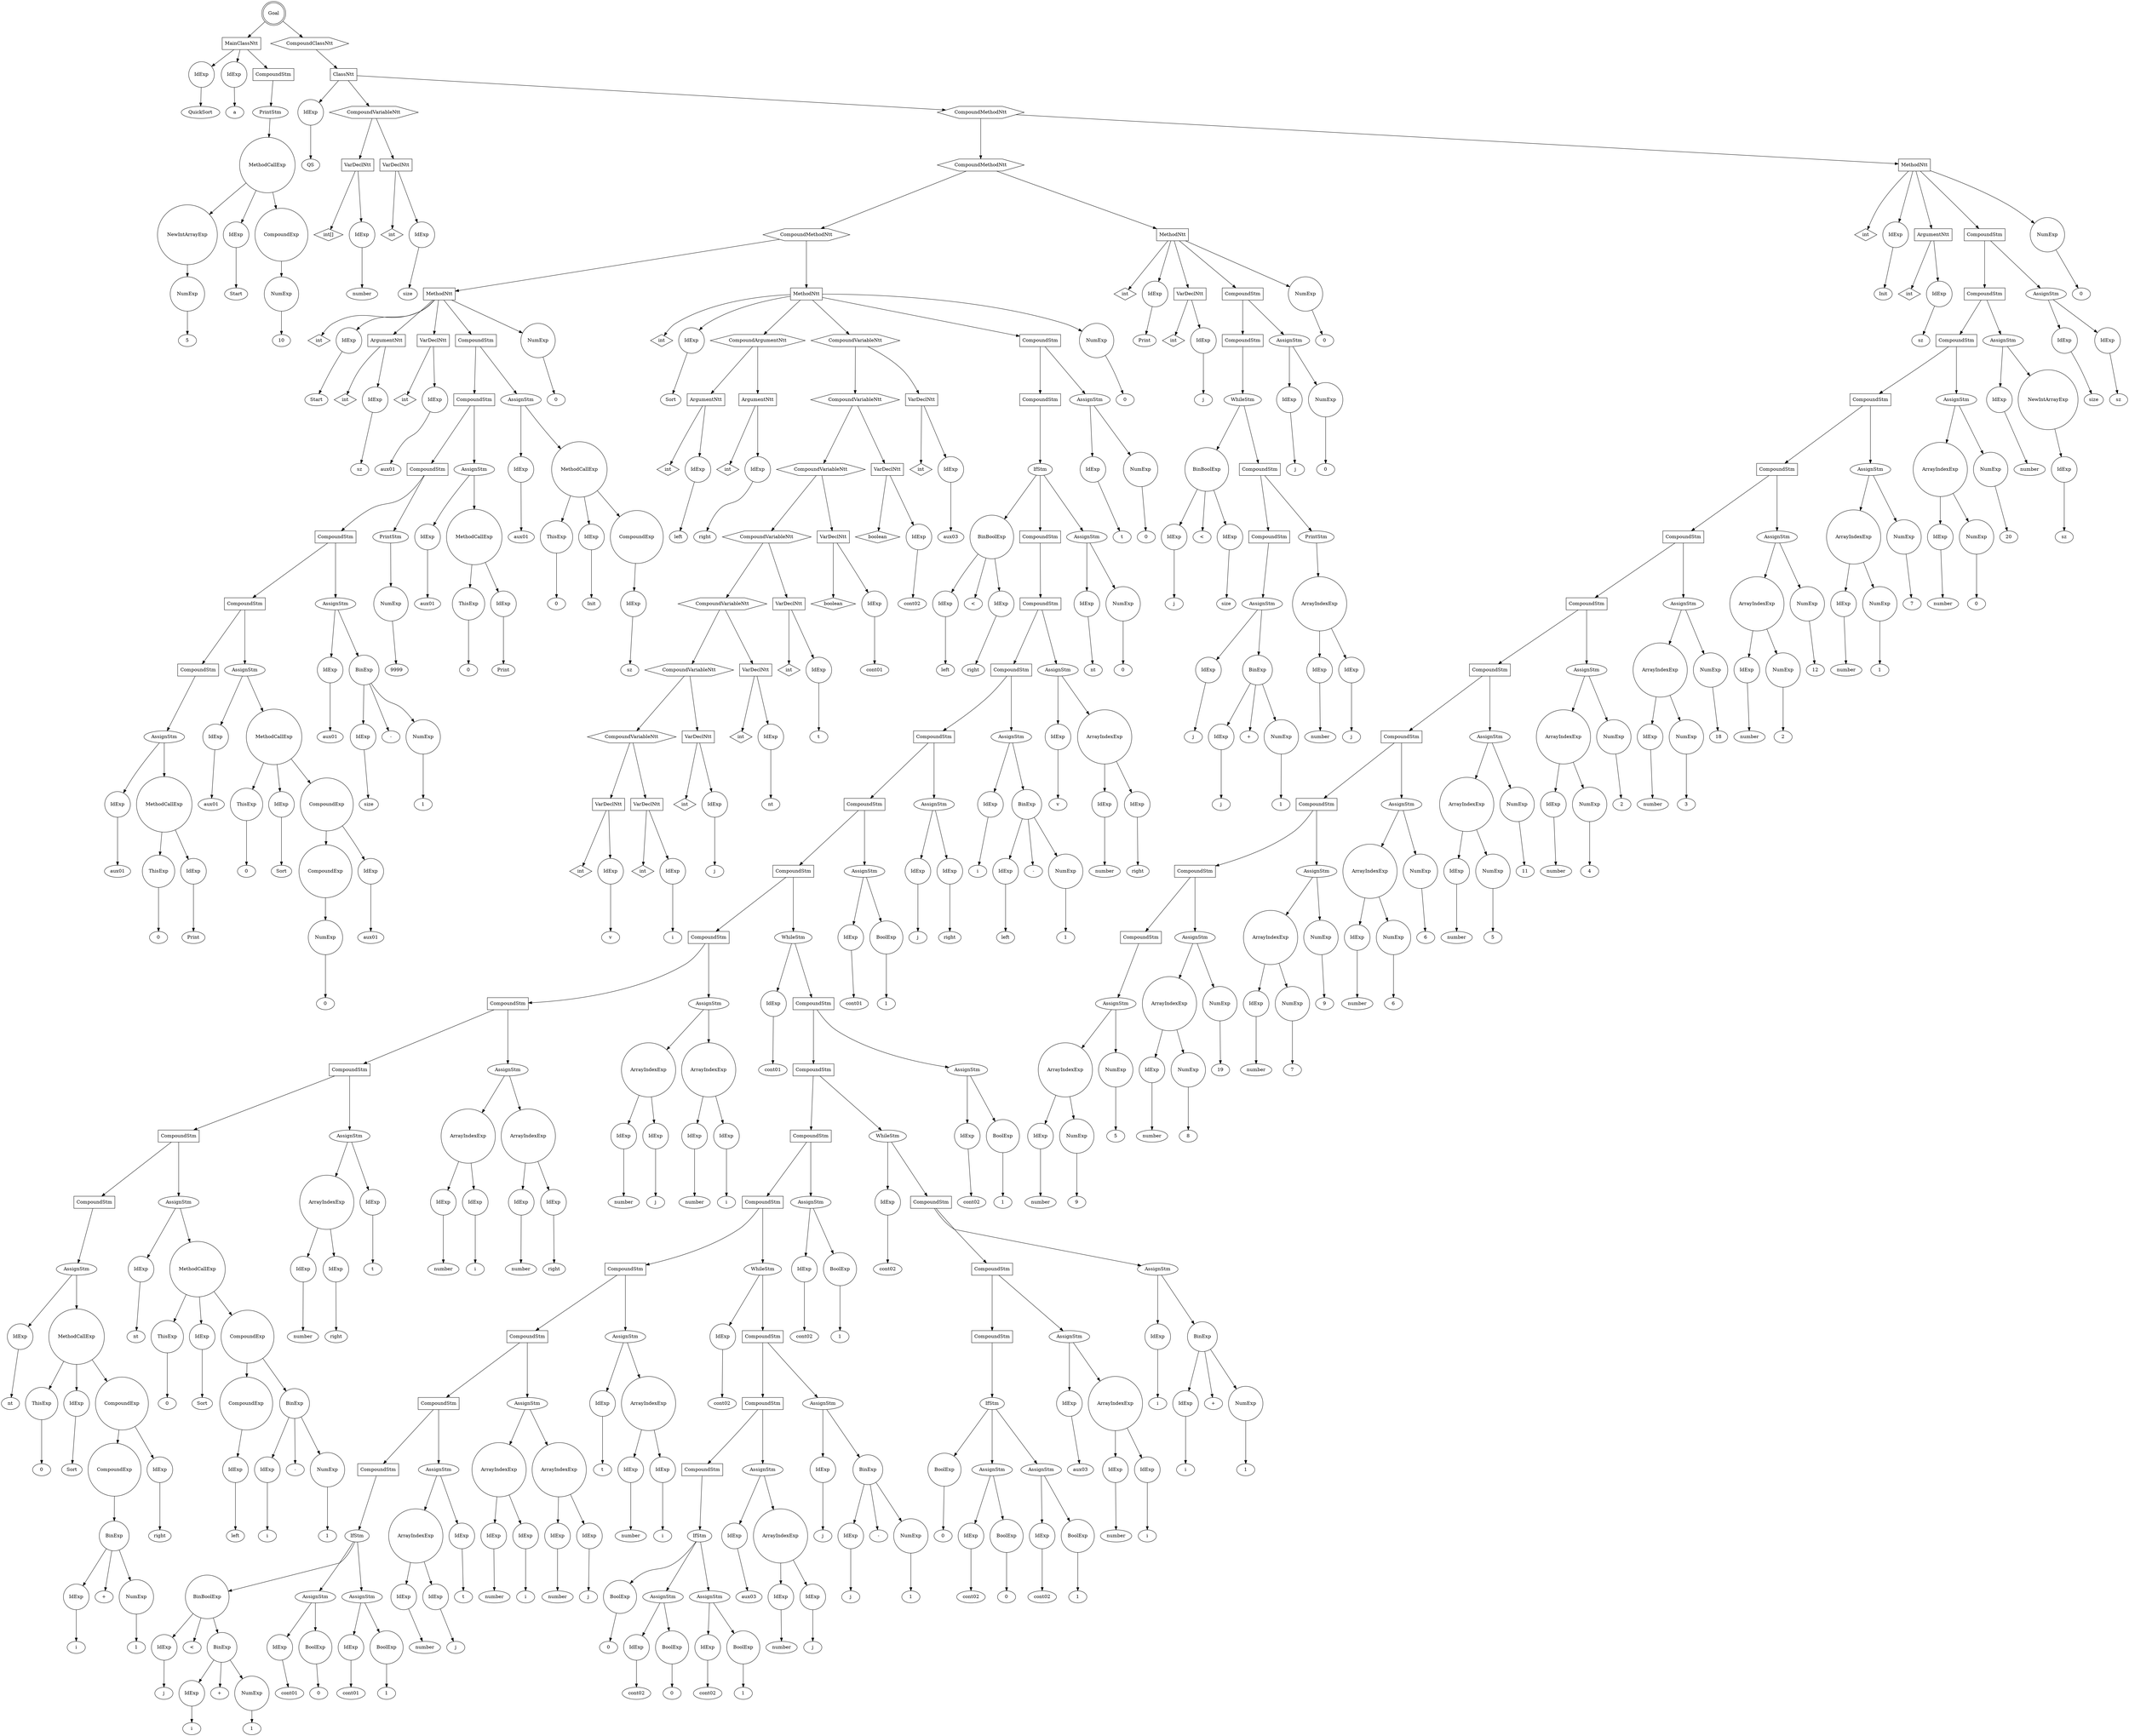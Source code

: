 digraph my_graph {
-1261416224;
-1261416224[label = "Goal", shape = "doublecircle"];
-1261416224->-1261434512;
-1261434512[label = "MainClassNtt", shape = "box"];
-1261434512->-1261434080
-1261434080[label = "IdExp", shape = "circle"];
-1261434080->-1261434064;
-1261434064[label = "QuickSort"];
-1261434512->-1261434128
-1261434128[label = "IdExp", shape = "circle"];
-1261434128->-1261434112;
-1261434112[label = "a"];
-1261434512->-1261434464;
-1261434464[label = "CompoundStm", shape = "polygon"];
-1261434464->-1259338672;
-1259338672[label = "PrintStm", shape = "ellipse"];
-1259338672->-1261434416
-1261434416[label = "MethodCallExp", shape = "circle"];
-1261434416->-1261434224
-1261434224[label = "NewIntArrayExp", shape = "circle"];
-1261434224->-1261434176
-1261434176[label = "NumExp", shape = "circle"];
-1261434176->-1261434160;
-1261434160[label = "5"];
-1261434416->-1261434272
-1261434272[label = "IdExp", shape = "circle"];
-1261434272->-1261434256;
-1261434256[label = "Start"];
-1261434416->-1261434368;
-1261434368[label = "CompoundExp", shape = "circle"];
-1261434368->-1261434320
-1261434320[label = "NumExp", shape = "circle"];
-1261434320->-1261434304;
-1261434304[label = "10"];
-1261416224->-1261416176;
-1261416176[label = "CompoundClassNtt", shape = "hexagon"];
-1261416176->-1261416128;
-1261416128[label = "ClassNtt", shape = "box"];
-1261416128->-1261434560
-1261434560[label = "IdExp", shape = "circle"];
-1261434560->-1261434544;
-1261434544[label = "QS"];
-1261416128->-1261434944;
-1261434944[label = "CompoundVariableNtt", shape = "hexagon"];
-1261434944->-1261434704;
-1261434704[label = "VarDeclNtt", shape = "box"];
-1261434704->-1261434608;
-1261434608[label = "int[]", shape = "diamond" ];
-1261434704->-1261434656
-1261434656[label = "IdExp", shape = "circle"];
-1261434656->-1261434640;
-1261434640[label = "number"];
-1261434944->-1261434896;
-1261434896[label = "VarDeclNtt", shape = "box"];
-1261434896->-1261434800;
-1261434800[label = "int", shape = "diamond" ];
-1261434896->-1261434848
-1261434848[label = "IdExp", shape = "circle"];
-1261434848->-1261434832;
-1261434832[label = "size"];
-1261416128->-1261416080;
-1261416080[label = "CompoundMethodNtt", shape = "hexagon"];
-1261416080->-1261418528;
-1261418528[label = "CompoundMethodNtt", shape = "hexagon"];
-1261418528->-1261423376;
-1261423376[label = "CompoundMethodNtt", shape = "hexagon"];
-1261423376->-1250949680;
-1250949680[label = "MethodNtt", shape = "box"];
-1250949680->-1261434992;
-1261434992[label = "int", shape = "diamond" ];
-1250949680->-1261435040
-1261435040[label = "IdExp", shape = "circle"];
-1261435040->-1261435024;
-1261435024[label = "Start"];
-1250949680->-1261435184;
-1261435184[label = "ArgumentNtt", shape = "box"];
-1261435184->-1261435088;
-1261435088[label = "int", shape = "diamond" ];
-1261435184->-1261435136
-1261435136[label = "IdExp", shape = "circle"];
-1261435136->-1261435120;
-1261435120[label = "sz"];
-1250949680->-1261435376;
-1261435376[label = "VarDeclNtt", shape = "box"];
-1261435376->-1261435280;
-1261435280[label = "int", shape = "diamond" ];
-1261435376->-1261435328
-1261435328[label = "IdExp", shape = "circle"];
-1261435328->-1261435312;
-1261435312[label = "aux01"];
-1250949680->-1261431104;
-1261431104[label = "CompoundStm", shape = "polygon"];
-1261431104->-1261431056;
-1261431056[label = "CompoundStm", shape = "polygon"];
-1261431056->-1261431008;
-1261431008[label = "CompoundStm", shape = "polygon"];
-1261431008->-1261430960;
-1261430960[label = "CompoundStm", shape = "polygon"];
-1261430960->-1261430912;
-1261430912[label = "CompoundStm", shape = "polygon"];
-1261430912->-1261430864;
-1261430864[label = "CompoundStm", shape = "polygon"];
-1261430864->-1261430816;
-1261430816[label = "AssignStm", shape = "ellipse"];
-1261430816->-1261436768
-1261436768[label = "IdExp", shape = "circle"];
-1261436768->-1261436752;
-1261436752[label = "aux01"];
-1261430816->-1261436912
-1261436912[label = "MethodCallExp", shape = "circle"];
-1261436912->-1261436816
-1261436816[label = "ThisExp", shape = "circle"];
-1261436816->-1261436800;
-1261436800[label = "0"];
-1261436912->-1261436864
-1261436864[label = "IdExp", shape = "circle"];
-1261436864->-1261436848;
-1261436848[label = "Print"];
-1261430912->-1261436720;
-1261436720[label = "AssignStm", shape = "ellipse"];
-1261436720->-1261436336
-1261436336[label = "IdExp", shape = "circle"];
-1261436336->-1261436320;
-1261436320[label = "aux01"];
-1261436720->-1261436672
-1261436672[label = "MethodCallExp", shape = "circle"];
-1261436672->-1261436384
-1261436384[label = "ThisExp", shape = "circle"];
-1261436384->-1261436368;
-1261436368[label = "0"];
-1261436672->-1261436432
-1261436432[label = "IdExp", shape = "circle"];
-1261436432->-1261436416;
-1261436416[label = "Sort"];
-1261436672->-1261436624;
-1261436624[label = "CompoundExp", shape = "circle"];
-1261436624->-1261436528;
-1261436528[label = "CompoundExp", shape = "circle"];
-1261436528->-1261436480
-1261436480[label = "NumExp", shape = "circle"];
-1261436480->-1261436464;
-1261436464[label = "0"];
-1261436624->-1261436576
-1261436576[label = "IdExp", shape = "circle"];
-1261436576->-1261436560;
-1261436560[label = "aux01"];
-1261430960->-1261436288;
-1261436288[label = "AssignStm", shape = "ellipse"];
-1261436288->-1261436096
-1261436096[label = "IdExp", shape = "circle"];
-1261436096->-1261436080;
-1261436080[label = "aux01"];
-1261436288->-1261436240;
-1261436240[label = "BinExp", shape = "circle"];
-1261436240->-1261436144
-1261436144[label = "IdExp", shape = "circle"];
-1261436144->-1261436128;
-1261436128[label = "size"];
-1261436240->-1261436216;
-1261436216[label = "-" ];
-1261436240->-1261436192
-1261436192[label = "NumExp", shape = "circle"];
-1261436192->-1261436176;
-1261436176[label = "1"];
-1261431008->-1259339440;
-1259339440[label = "PrintStm", shape = "ellipse"];
-1259339440->-1261436048
-1261436048[label = "NumExp", shape = "circle"];
-1261436048->-1261436032;
-1261436032[label = "9999"];
-1261431056->-1261436000;
-1261436000[label = "AssignStm", shape = "ellipse"];
-1261436000->-1261435808
-1261435808[label = "IdExp", shape = "circle"];
-1261435808->-1261435792;
-1261435792[label = "aux01"];
-1261436000->-1261435952
-1261435952[label = "MethodCallExp", shape = "circle"];
-1261435952->-1261435856
-1261435856[label = "ThisExp", shape = "circle"];
-1261435856->-1261435840;
-1261435840[label = "0"];
-1261435952->-1261435904
-1261435904[label = "IdExp", shape = "circle"];
-1261435904->-1261435888;
-1261435888[label = "Print"];
-1261431104->-1261435760;
-1261435760[label = "AssignStm", shape = "ellipse"];
-1261435760->-1261435472
-1261435472[label = "IdExp", shape = "circle"];
-1261435472->-1261435456;
-1261435456[label = "aux01"];
-1261435760->-1261435712
-1261435712[label = "MethodCallExp", shape = "circle"];
-1261435712->-1261435520
-1261435520[label = "ThisExp", shape = "circle"];
-1261435520->-1261435504;
-1261435504[label = "0"];
-1261435712->-1261435568
-1261435568[label = "IdExp", shape = "circle"];
-1261435568->-1261435552;
-1261435552[label = "Init"];
-1261435712->-1261435664;
-1261435664[label = "CompoundExp", shape = "circle"];
-1261435664->-1261435616
-1261435616[label = "IdExp", shape = "circle"];
-1261435616->-1261435600;
-1261435600[label = "sz"];
-1250949680->-1261431152
-1261431152[label = "NumExp", shape = "circle"];
-1261431152->-1261431136;
-1261431136[label = "0"];
-1261423376->-1250950384;
-1250950384[label = "MethodNtt", shape = "box"];
-1250950384->-1261431248;
-1261431248[label = "int", shape = "diamond" ];
-1250950384->-1261431296
-1261431296[label = "IdExp", shape = "circle"];
-1261431296->-1261431280;
-1261431280[label = "Sort"];
-1250950384->-1261431680;
-1261431680[label = "CompoundArgumentNtt", shape = "hexagon"];
-1261431680->-1261431440;
-1261431440[label = "ArgumentNtt", shape = "box"];
-1261431440->-1261431344;
-1261431344[label = "int", shape = "diamond" ];
-1261431440->-1261431392
-1261431392[label = "IdExp", shape = "circle"];
-1261431392->-1261431376;
-1261431376[label = "left"];
-1261431680->-1261431632;
-1261431632[label = "ArgumentNtt", shape = "box"];
-1261431632->-1261431536;
-1261431536[label = "int", shape = "diamond" ];
-1261431632->-1261431584
-1261431584[label = "IdExp", shape = "circle"];
-1261431584->-1261431568;
-1261431568[label = "right"];
-1250950384->-1261433216;
-1261433216[label = "CompoundVariableNtt", shape = "hexagon"];
-1261433216->-1261433024;
-1261433024[label = "CompoundVariableNtt", shape = "hexagon"];
-1261433024->-1261432832;
-1261432832[label = "CompoundVariableNtt", shape = "hexagon"];
-1261432832->-1261432640;
-1261432640[label = "CompoundVariableNtt", shape = "hexagon"];
-1261432640->-1261432448;
-1261432448[label = "CompoundVariableNtt", shape = "hexagon"];
-1261432448->-1261432256;
-1261432256[label = "CompoundVariableNtt", shape = "hexagon"];
-1261432256->-1261432064;
-1261432064[label = "CompoundVariableNtt", shape = "hexagon"];
-1261432064->-1261431824;
-1261431824[label = "VarDeclNtt", shape = "box"];
-1261431824->-1261431728;
-1261431728[label = "int", shape = "diamond" ];
-1261431824->-1261431776
-1261431776[label = "IdExp", shape = "circle"];
-1261431776->-1261431760;
-1261431760[label = "v"];
-1261432064->-1261432016;
-1261432016[label = "VarDeclNtt", shape = "box"];
-1261432016->-1261431920;
-1261431920[label = "int", shape = "diamond" ];
-1261432016->-1261431968
-1261431968[label = "IdExp", shape = "circle"];
-1261431968->-1261431952;
-1261431952[label = "i"];
-1261432256->-1261432208;
-1261432208[label = "VarDeclNtt", shape = "box"];
-1261432208->-1261432112;
-1261432112[label = "int", shape = "diamond" ];
-1261432208->-1261432160
-1261432160[label = "IdExp", shape = "circle"];
-1261432160->-1261432144;
-1261432144[label = "j"];
-1261432448->-1261432400;
-1261432400[label = "VarDeclNtt", shape = "box"];
-1261432400->-1261432304;
-1261432304[label = "int", shape = "diamond" ];
-1261432400->-1261432352
-1261432352[label = "IdExp", shape = "circle"];
-1261432352->-1261432336;
-1261432336[label = "nt"];
-1261432640->-1261432592;
-1261432592[label = "VarDeclNtt", shape = "box"];
-1261432592->-1261432496;
-1261432496[label = "int", shape = "diamond" ];
-1261432592->-1261432544
-1261432544[label = "IdExp", shape = "circle"];
-1261432544->-1261432528;
-1261432528[label = "t"];
-1261432832->-1261432784;
-1261432784[label = "VarDeclNtt", shape = "box"];
-1261432784->-1261432688;
-1261432688[label = "boolean", shape = "diamond" ];
-1261432784->-1261432736
-1261432736[label = "IdExp", shape = "circle"];
-1261432736->-1261432720;
-1261432720[label = "cont01"];
-1261433024->-1261432976;
-1261432976[label = "VarDeclNtt", shape = "box"];
-1261432976->-1261432880;
-1261432880[label = "boolean", shape = "diamond" ];
-1261432976->-1261432928
-1261432928[label = "IdExp", shape = "circle"];
-1261432928->-1261432912;
-1261432912[label = "cont02"];
-1261433216->-1261433168;
-1261433168[label = "VarDeclNtt", shape = "box"];
-1261433168->-1261433072;
-1261433072[label = "int", shape = "diamond" ];
-1261433168->-1261433120
-1261433120[label = "IdExp", shape = "circle"];
-1261433120->-1261433104;
-1261433104[label = "aux03"];
-1250950384->-1261423280;
-1261423280[label = "CompoundStm", shape = "polygon"];
-1261423280->-1261423232;
-1261423232[label = "CompoundStm", shape = "polygon"];
-1261423232->-1261423184;
-1261423184[label = "IfStm", shape = "ellipse"];
-1261423184->-1261433504;
-1261433504[label = "BinBoolExp", shape = "circle"];
-1261433504->-1261433408
-1261433408[label = "IdExp", shape = "circle"];
-1261433408->-1261433392;
-1261433392[label = "left"];
-1261433504->-1261433480;
-1261433480[label = "<" ];
-1261433504->-1261433456
-1261433456[label = "IdExp", shape = "circle"];
-1261433456->-1261433440;
-1261433440[label = "right"];
-1261423184->-1261422992;
-1261422992[label = "CompoundStm", shape = "polygon"];
-1261422992->-1261422944;
-1261422944[label = "CompoundStm", shape = "polygon"];
-1261422944->-1261422896;
-1261422896[label = "CompoundStm", shape = "polygon"];
-1261422896->-1261422848;
-1261422848[label = "CompoundStm", shape = "polygon"];
-1261422848->-1261422800;
-1261422800[label = "CompoundStm", shape = "polygon"];
-1261422800->-1261422752;
-1261422752[label = "CompoundStm", shape = "polygon"];
-1261422752->-1261422704;
-1261422704[label = "CompoundStm", shape = "polygon"];
-1261422704->-1261422656;
-1261422656[label = "CompoundStm", shape = "polygon"];
-1261422656->-1261422608;
-1261422608[label = "CompoundStm", shape = "polygon"];
-1261422608->-1261422560;
-1261422560[label = "CompoundStm", shape = "polygon"];
-1261422560->-1261422512;
-1261422512[label = "CompoundStm", shape = "polygon"];
-1261422512->-1261422464;
-1261422464[label = "AssignStm", shape = "ellipse"];
-1261422464->-1261421984
-1261421984[label = "IdExp", shape = "circle"];
-1261421984->-1261421968;
-1261421968[label = "nt"];
-1261422464->-1261422416
-1261422416[label = "MethodCallExp", shape = "circle"];
-1261422416->-1261422032
-1261422032[label = "ThisExp", shape = "circle"];
-1261422032->-1261422016;
-1261422016[label = "0"];
-1261422416->-1261422080
-1261422080[label = "IdExp", shape = "circle"];
-1261422080->-1261422064;
-1261422064[label = "Sort"];
-1261422416->-1261422368;
-1261422368[label = "CompoundExp", shape = "circle"];
-1261422368->-1261422272;
-1261422272[label = "CompoundExp", shape = "circle"];
-1261422272->-1261422224;
-1261422224[label = "BinExp", shape = "circle"];
-1261422224->-1261422128
-1261422128[label = "IdExp", shape = "circle"];
-1261422128->-1261422112;
-1261422112[label = "i"];
-1261422224->-1261422200;
-1261422200[label = "+" ];
-1261422224->-1261422176
-1261422176[label = "NumExp", shape = "circle"];
-1261422176->-1261422160;
-1261422160[label = "1"];
-1261422368->-1261422320
-1261422320[label = "IdExp", shape = "circle"];
-1261422320->-1261422304;
-1261422304[label = "right"];
-1261422560->-1261421936;
-1261421936[label = "AssignStm", shape = "ellipse"];
-1261421936->-1261427600
-1261427600[label = "IdExp", shape = "circle"];
-1261427600->-1261427584;
-1261427584[label = "nt"];
-1261421936->-1261421888
-1261421888[label = "MethodCallExp", shape = "circle"];
-1261421888->-1261427648
-1261427648[label = "ThisExp", shape = "circle"];
-1261427648->-1261427632;
-1261427632[label = "0"];
-1261421888->-1261427696
-1261427696[label = "IdExp", shape = "circle"];
-1261427696->-1261427680;
-1261427680[label = "Sort"];
-1261421888->-1261421840;
-1261421840[label = "CompoundExp", shape = "circle"];
-1261421840->-1261421648;
-1261421648[label = "CompoundExp", shape = "circle"];
-1261421648->-1261421600
-1261421600[label = "IdExp", shape = "circle"];
-1261421600->-1261421584;
-1261421584[label = "left"];
-1261421840->-1261421792;
-1261421792[label = "BinExp", shape = "circle"];
-1261421792->-1261421696
-1261421696[label = "IdExp", shape = "circle"];
-1261421696->-1261421680;
-1261421680[label = "i"];
-1261421792->-1261421768;
-1261421768[label = "-" ];
-1261421792->-1261421744
-1261421744[label = "NumExp", shape = "circle"];
-1261421744->-1261421728;
-1261421728[label = "1"];
-1261422608->-1261427552;
-1261427552[label = "AssignStm", shape = "ellipse"];
-1261427552->-1261427456
-1261427456[label = "ArrayIndexExp", shape = "circle"];
-1261427456->-1261427360
-1261427360[label = "IdExp", shape = "circle"];
-1261427360->-1261427344;
-1261427344[label = "number"];
-1261427456->-1261427408
-1261427408[label = "IdExp", shape = "circle"];
-1261427408->-1261427392;
-1261427392[label = "right"];
-1261427552->-1261427504
-1261427504[label = "IdExp", shape = "circle"];
-1261427504->-1261427488;
-1261427488[label = "t"];
-1261422656->-1261427312;
-1261427312[label = "AssignStm", shape = "ellipse"];
-1261427312->-1261427120
-1261427120[label = "ArrayIndexExp", shape = "circle"];
-1261427120->-1261427024
-1261427024[label = "IdExp", shape = "circle"];
-1261427024->-1261427008;
-1261427008[label = "number"];
-1261427120->-1261427072
-1261427072[label = "IdExp", shape = "circle"];
-1261427072->-1261427056;
-1261427056[label = "i"];
-1261427312->-1261427264
-1261427264[label = "ArrayIndexExp", shape = "circle"];
-1261427264->-1261427168
-1261427168[label = "IdExp", shape = "circle"];
-1261427168->-1261427152;
-1261427152[label = "number"];
-1261427264->-1261427216
-1261427216[label = "IdExp", shape = "circle"];
-1261427216->-1261427200;
-1261427200[label = "right"];
-1261422704->-1261426976;
-1261426976[label = "AssignStm", shape = "ellipse"];
-1261426976->-1261426784
-1261426784[label = "ArrayIndexExp", shape = "circle"];
-1261426784->-1261426688
-1261426688[label = "IdExp", shape = "circle"];
-1261426688->-1261426672;
-1261426672[label = "number"];
-1261426784->-1261426736
-1261426736[label = "IdExp", shape = "circle"];
-1261426736->-1261426720;
-1261426720[label = "j"];
-1261426976->-1261426928
-1261426928[label = "ArrayIndexExp", shape = "circle"];
-1261426928->-1261426832
-1261426832[label = "IdExp", shape = "circle"];
-1261426832->-1261426816;
-1261426816[label = "number"];
-1261426928->-1261426880
-1261426880[label = "IdExp", shape = "circle"];
-1261426880->-1261426864;
-1261426864[label = "i"];
-1261422752->-1261426640;
-1261426640[label = "WhileStm", shape = "ellipse"];
-1261426640->-1261428176
-1261428176[label = "IdExp", shape = "circle"];
-1261428176->-1261428160;
-1261428160[label = "cont01"];
-1261426640->-1261426592;
-1261426592[label = "CompoundStm", shape = "polygon"];
-1261426592->-1261426544;
-1261426544[label = "CompoundStm", shape = "polygon"];
-1261426544->-1261426496;
-1261426496[label = "CompoundStm", shape = "polygon"];
-1261426496->-1261426448;
-1261426448[label = "CompoundStm", shape = "polygon"];
-1261426448->-1261426400;
-1261426400[label = "CompoundStm", shape = "polygon"];
-1261426400->-1261426352;
-1261426352[label = "CompoundStm", shape = "polygon"];
-1261426352->-1261426304;
-1261426304[label = "CompoundStm", shape = "polygon"];
-1261426304->-1261426256;
-1261426256[label = "CompoundStm", shape = "polygon"];
-1261426256->-1261426208;
-1261426208[label = "IfStm", shape = "ellipse"];
-1261426208->-1261425872;
-1261425872[label = "BinBoolExp", shape = "circle"];
-1261425872->-1261425680
-1261425680[label = "IdExp", shape = "circle"];
-1261425680->-1261425664;
-1261425664[label = "j"];
-1261425872->-1261425848;
-1261425848[label = "<" ];
-1261425872->-1261425824;
-1261425824[label = "BinExp", shape = "circle"];
-1261425824->-1261425728
-1261425728[label = "IdExp", shape = "circle"];
-1261425728->-1261425712;
-1261425712[label = "i"];
-1261425824->-1261425800;
-1261425800[label = "+" ];
-1261425824->-1261425776
-1261425776[label = "NumExp", shape = "circle"];
-1261425776->-1261425760;
-1261425760[label = "1"];
-1261426208->-1261426016;
-1261426016[label = "AssignStm", shape = "ellipse"];
-1261426016->-1261425920
-1261425920[label = "IdExp", shape = "circle"];
-1261425920->-1261425904;
-1261425904[label = "cont01"];
-1261426016->-1261425968
-1261425968[label = "BoolExp", shape = "circle"];
-1261425968->-1261425952;
-1261425952[label = "0"];
-1261426208->-1261426160;
-1261426160[label = "AssignStm", shape = "ellipse"];
-1261426160->-1261426064
-1261426064[label = "IdExp", shape = "circle"];
-1261426064->-1261426048;
-1261426048[label = "cont01"];
-1261426160->-1261426112
-1261426112[label = "BoolExp", shape = "circle"];
-1261426112->-1261426096;
-1261426096[label = "1"];
-1261426304->-1261425632;
-1261425632[label = "AssignStm", shape = "ellipse"];
-1261425632->-1261425536
-1261425536[label = "ArrayIndexExp", shape = "circle"];
-1261425536->-1261425440
-1261425440[label = "IdExp", shape = "circle"];
-1261425440->-1261425424;
-1261425424[label = "number"];
-1261425536->-1261425488
-1261425488[label = "IdExp", shape = "circle"];
-1261425488->-1261425472;
-1261425472[label = "j"];
-1261425632->-1261425584
-1261425584[label = "IdExp", shape = "circle"];
-1261425584->-1261425568;
-1261425568[label = "t"];
-1261426352->-1261425392;
-1261425392[label = "AssignStm", shape = "ellipse"];
-1261425392->-1261425200
-1261425200[label = "ArrayIndexExp", shape = "circle"];
-1261425200->-1261425104
-1261425104[label = "IdExp", shape = "circle"];
-1261425104->-1261425088;
-1261425088[label = "number"];
-1261425200->-1261425152
-1261425152[label = "IdExp", shape = "circle"];
-1261425152->-1261425136;
-1261425136[label = "i"];
-1261425392->-1261425344
-1261425344[label = "ArrayIndexExp", shape = "circle"];
-1261425344->-1261425248
-1261425248[label = "IdExp", shape = "circle"];
-1261425248->-1261425232;
-1261425232[label = "number"];
-1261425344->-1261425296
-1261425296[label = "IdExp", shape = "circle"];
-1261425296->-1261425280;
-1261425280[label = "j"];
-1261426400->-1261425056;
-1261425056[label = "AssignStm", shape = "ellipse"];
-1261425056->-1261424864
-1261424864[label = "IdExp", shape = "circle"];
-1261424864->-1261424848;
-1261424848[label = "t"];
-1261425056->-1261425008
-1261425008[label = "ArrayIndexExp", shape = "circle"];
-1261425008->-1261424912
-1261424912[label = "IdExp", shape = "circle"];
-1261424912->-1261424896;
-1261424896[label = "number"];
-1261425008->-1261424960
-1261424960[label = "IdExp", shape = "circle"];
-1261424960->-1261424944;
-1261424944[label = "i"];
-1261426448->-1261424816;
-1261424816[label = "WhileStm", shape = "ellipse"];
-1261424816->-1261429760
-1261429760[label = "IdExp", shape = "circle"];
-1261429760->-1261429744;
-1261429744[label = "cont02"];
-1261424816->-1261424768;
-1261424768[label = "CompoundStm", shape = "polygon"];
-1261424768->-1261424720;
-1261424720[label = "CompoundStm", shape = "polygon"];
-1261424720->-1261424672;
-1261424672[label = "CompoundStm", shape = "polygon"];
-1261424672->-1261430768;
-1261430768[label = "IfStm", shape = "ellipse"];
-1261430768->-1261430432
-1261430432[label = "BoolExp", shape = "circle"];
-1261430432->-1261430416;
-1261430416[label = "0"];
-1261430768->-1261430576;
-1261430576[label = "AssignStm", shape = "ellipse"];
-1261430576->-1261430480
-1261430480[label = "IdExp", shape = "circle"];
-1261430480->-1261430464;
-1261430464[label = "cont02"];
-1261430576->-1261430528
-1261430528[label = "BoolExp", shape = "circle"];
-1261430528->-1261430512;
-1261430512[label = "0"];
-1261430768->-1261430720;
-1261430720[label = "AssignStm", shape = "ellipse"];
-1261430720->-1261430624
-1261430624[label = "IdExp", shape = "circle"];
-1261430624->-1261430608;
-1261430608[label = "cont02"];
-1261430720->-1261430672
-1261430672[label = "BoolExp", shape = "circle"];
-1261430672->-1261430656;
-1261430656[label = "1"];
-1261424720->-1261430240;
-1261430240[label = "AssignStm", shape = "ellipse"];
-1261430240->-1261430048
-1261430048[label = "IdExp", shape = "circle"];
-1261430048->-1261430032;
-1261430032[label = "aux03"];
-1261430240->-1261430192
-1261430192[label = "ArrayIndexExp", shape = "circle"];
-1261430192->-1261430096
-1261430096[label = "IdExp", shape = "circle"];
-1261430096->-1261430080;
-1261430080[label = "number"];
-1261430192->-1261430144
-1261430144[label = "IdExp", shape = "circle"];
-1261430144->-1261430128;
-1261430128[label = "j"];
-1261424768->-1261430000;
-1261430000[label = "AssignStm", shape = "ellipse"];
-1261430000->-1261429808
-1261429808[label = "IdExp", shape = "circle"];
-1261429808->-1261429792;
-1261429792[label = "j"];
-1261430000->-1261429952;
-1261429952[label = "BinExp", shape = "circle"];
-1261429952->-1261429856
-1261429856[label = "IdExp", shape = "circle"];
-1261429856->-1261429840;
-1261429840[label = "j"];
-1261429952->-1261429928;
-1261429928[label = "-" ];
-1261429952->-1261429904
-1261429904[label = "NumExp", shape = "circle"];
-1261429904->-1261429888;
-1261429888[label = "1"];
-1261426496->-1261429712;
-1261429712[label = "AssignStm", shape = "ellipse"];
-1261429712->-1261429616
-1261429616[label = "IdExp", shape = "circle"];
-1261429616->-1261429600;
-1261429600[label = "cont02"];
-1261429712->-1261429664
-1261429664[label = "BoolExp", shape = "circle"];
-1261429664->-1261429648;
-1261429648[label = "1"];
-1261426544->-1261429568;
-1261429568[label = "WhileStm", shape = "ellipse"];
-1261429568->-1261428368
-1261428368[label = "IdExp", shape = "circle"];
-1261428368->-1261428352;
-1261428352[label = "cont02"];
-1261429568->-1261429520;
-1261429520[label = "CompoundStm", shape = "polygon"];
-1261429520->-1261429472;
-1261429472[label = "CompoundStm", shape = "polygon"];
-1261429472->-1261429424;
-1261429424[label = "CompoundStm", shape = "polygon"];
-1261429424->-1261429376;
-1261429376[label = "IfStm", shape = "ellipse"];
-1261429376->-1261429040
-1261429040[label = "BoolExp", shape = "circle"];
-1261429040->-1261429024;
-1261429024[label = "0"];
-1261429376->-1261429184;
-1261429184[label = "AssignStm", shape = "ellipse"];
-1261429184->-1261429088
-1261429088[label = "IdExp", shape = "circle"];
-1261429088->-1261429072;
-1261429072[label = "cont02"];
-1261429184->-1261429136
-1261429136[label = "BoolExp", shape = "circle"];
-1261429136->-1261429120;
-1261429120[label = "0"];
-1261429376->-1261429328;
-1261429328[label = "AssignStm", shape = "ellipse"];
-1261429328->-1261429232
-1261429232[label = "IdExp", shape = "circle"];
-1261429232->-1261429216;
-1261429216[label = "cont02"];
-1261429328->-1261429280
-1261429280[label = "BoolExp", shape = "circle"];
-1261429280->-1261429264;
-1261429264[label = "1"];
-1261429472->-1261428848;
-1261428848[label = "AssignStm", shape = "ellipse"];
-1261428848->-1261428656
-1261428656[label = "IdExp", shape = "circle"];
-1261428656->-1261428640;
-1261428640[label = "aux03"];
-1261428848->-1261428800
-1261428800[label = "ArrayIndexExp", shape = "circle"];
-1261428800->-1261428704
-1261428704[label = "IdExp", shape = "circle"];
-1261428704->-1261428688;
-1261428688[label = "number"];
-1261428800->-1261428752
-1261428752[label = "IdExp", shape = "circle"];
-1261428752->-1261428736;
-1261428736[label = "i"];
-1261429520->-1261428608;
-1261428608[label = "AssignStm", shape = "ellipse"];
-1261428608->-1261428416
-1261428416[label = "IdExp", shape = "circle"];
-1261428416->-1261428400;
-1261428400[label = "i"];
-1261428608->-1261428560;
-1261428560[label = "BinExp", shape = "circle"];
-1261428560->-1261428464
-1261428464[label = "IdExp", shape = "circle"];
-1261428464->-1261428448;
-1261428448[label = "i"];
-1261428560->-1261428536;
-1261428536[label = "+" ];
-1261428560->-1261428512
-1261428512[label = "NumExp", shape = "circle"];
-1261428512->-1261428496;
-1261428496[label = "1"];
-1261426592->-1261428320;
-1261428320[label = "AssignStm", shape = "ellipse"];
-1261428320->-1261428224
-1261428224[label = "IdExp", shape = "circle"];
-1261428224->-1261428208;
-1261428208[label = "cont02"];
-1261428320->-1261428272
-1261428272[label = "BoolExp", shape = "circle"];
-1261428272->-1261428256;
-1261428256[label = "1"];
-1261422800->-1261428128;
-1261428128[label = "AssignStm", shape = "ellipse"];
-1261428128->-1261428032
-1261428032[label = "IdExp", shape = "circle"];
-1261428032->-1261428016;
-1261428016[label = "cont01"];
-1261428128->-1261428080
-1261428080[label = "BoolExp", shape = "circle"];
-1261428080->-1261428064;
-1261428064[label = "1"];
-1261422848->-1261427984;
-1261427984[label = "AssignStm", shape = "ellipse"];
-1261427984->-1261427888
-1261427888[label = "IdExp", shape = "circle"];
-1261427888->-1261427872;
-1261427872[label = "j"];
-1261427984->-1261427936
-1261427936[label = "IdExp", shape = "circle"];
-1261427936->-1261427920;
-1261427920[label = "right"];
-1261422896->-1261427840;
-1261427840[label = "AssignStm", shape = "ellipse"];
-1261427840->-1261433792
-1261433792[label = "IdExp", shape = "circle"];
-1261433792->-1261433776;
-1261433776[label = "i"];
-1261427840->-1261427792;
-1261427792[label = "BinExp", shape = "circle"];
-1261427792->-1261433840
-1261433840[label = "IdExp", shape = "circle"];
-1261433840->-1261433824;
-1261433824[label = "left"];
-1261427792->-1261427768;
-1261427768[label = "-" ];
-1261427792->-1261427744
-1261427744[label = "NumExp", shape = "circle"];
-1261427744->-1261427728;
-1261427728[label = "1"];
-1261422944->-1261433744;
-1261433744[label = "AssignStm", shape = "ellipse"];
-1261433744->-1261433552
-1261433552[label = "IdExp", shape = "circle"];
-1261433552->-1261433536;
-1261433536[label = "v"];
-1261433744->-1261433696
-1261433696[label = "ArrayIndexExp", shape = "circle"];
-1261433696->-1261433600
-1261433600[label = "IdExp", shape = "circle"];
-1261433600->-1261433584;
-1261433584[label = "number"];
-1261433696->-1261433648
-1261433648[label = "IdExp", shape = "circle"];
-1261433648->-1261433632;
-1261433632[label = "right"];
-1261423184->-1261423136;
-1261423136[label = "AssignStm", shape = "ellipse"];
-1261423136->-1261423040
-1261423040[label = "IdExp", shape = "circle"];
-1261423040->-1261423024;
-1261423024[label = "nt"];
-1261423136->-1261423088
-1261423088[label = "NumExp", shape = "circle"];
-1261423088->-1261423072;
-1261423072[label = "0"];
-1261423280->-1261433360;
-1261433360[label = "AssignStm", shape = "ellipse"];
-1261433360->-1261433264
-1261433264[label = "IdExp", shape = "circle"];
-1261433264->-1261433248;
-1261433248[label = "t"];
-1261433360->-1261433312
-1261433312[label = "NumExp", shape = "circle"];
-1261433312->-1261433296;
-1261433296[label = "0"];
-1250950384->-1261423328
-1261423328[label = "NumExp", shape = "circle"];
-1261423328->-1261423312;
-1261423312[label = "0"];
-1261418528->-1250950448;
-1250950448[label = "MethodNtt", shape = "box"];
-1250950448->-1261423424;
-1261423424[label = "int", shape = "diamond" ];
-1250950448->-1261423472
-1261423472[label = "IdExp", shape = "circle"];
-1261423472->-1261423456;
-1261423456[label = "Print"];
-1250950448->-1261423616;
-1261423616[label = "VarDeclNtt", shape = "box"];
-1261423616->-1261423520;
-1261423520[label = "int", shape = "diamond" ];
-1261423616->-1261423568
-1261423568[label = "IdExp", shape = "circle"];
-1261423568->-1261423552;
-1261423552[label = "j"];
-1250950448->-1261424576;
-1261424576[label = "CompoundStm", shape = "polygon"];
-1261424576->-1261424528;
-1261424528[label = "CompoundStm", shape = "polygon"];
-1261424528->-1261424480;
-1261424480[label = "WhileStm", shape = "ellipse"];
-1261424480->-1261423952;
-1261423952[label = "BinBoolExp", shape = "circle"];
-1261423952->-1261423856
-1261423856[label = "IdExp", shape = "circle"];
-1261423856->-1261423840;
-1261423840[label = "j"];
-1261423952->-1261423928;
-1261423928[label = "<" ];
-1261423952->-1261423904
-1261423904[label = "IdExp", shape = "circle"];
-1261423904->-1261423888;
-1261423888[label = "size"];
-1261424480->-1261424432;
-1261424432[label = "CompoundStm", shape = "polygon"];
-1261424432->-1261424384;
-1261424384[label = "CompoundStm", shape = "polygon"];
-1261424384->-1261424336;
-1261424336[label = "AssignStm", shape = "ellipse"];
-1261424336->-1261424144
-1261424144[label = "IdExp", shape = "circle"];
-1261424144->-1261424128;
-1261424128[label = "j"];
-1261424336->-1261424288;
-1261424288[label = "BinExp", shape = "circle"];
-1261424288->-1261424192
-1261424192[label = "IdExp", shape = "circle"];
-1261424192->-1261424176;
-1261424176[label = "j"];
-1261424288->-1261424264;
-1261424264[label = "+" ];
-1261424288->-1261424240
-1261424240[label = "NumExp", shape = "circle"];
-1261424240->-1261424224;
-1261424224[label = "1"];
-1261424432->-1259335024;
-1259335024[label = "PrintStm", shape = "ellipse"];
-1259335024->-1261424096
-1261424096[label = "ArrayIndexExp", shape = "circle"];
-1261424096->-1261424000
-1261424000[label = "IdExp", shape = "circle"];
-1261424000->-1261423984;
-1261423984[label = "number"];
-1261424096->-1261424048
-1261424048[label = "IdExp", shape = "circle"];
-1261424048->-1261424032;
-1261424032[label = "j"];
-1261424576->-1261423808;
-1261423808[label = "AssignStm", shape = "ellipse"];
-1261423808->-1261423712
-1261423712[label = "IdExp", shape = "circle"];
-1261423712->-1261423696;
-1261423696[label = "j"];
-1261423808->-1261423760
-1261423760[label = "NumExp", shape = "circle"];
-1261423760->-1261423744;
-1261423744[label = "0"];
-1250950448->-1261424624
-1261424624[label = "NumExp", shape = "circle"];
-1261424624->-1261424608;
-1261424608[label = "0"];
-1261416080->-1250950512;
-1250950512[label = "MethodNtt", shape = "box"];
-1250950512->-1261418576;
-1261418576[label = "int", shape = "diamond" ];
-1250950512->-1261418624
-1261418624[label = "IdExp", shape = "circle"];
-1261418624->-1261418608;
-1261418608[label = "Init"];
-1250950512->-1261418768;
-1261418768[label = "ArgumentNtt", shape = "box"];
-1261418768->-1261418672;
-1261418672[label = "int", shape = "diamond" ];
-1261418768->-1261418720
-1261418720[label = "IdExp", shape = "circle"];
-1261418720->-1261418704;
-1261418704[label = "sz"];
-1250950512->-1261415984;
-1261415984[label = "CompoundStm", shape = "polygon"];
-1261415984->-1261415936;
-1261415936[label = "CompoundStm", shape = "polygon"];
-1261415936->-1261415888;
-1261415888[label = "CompoundStm", shape = "polygon"];
-1261415888->-1261415840;
-1261415840[label = "CompoundStm", shape = "polygon"];
-1261415840->-1261415792;
-1261415792[label = "CompoundStm", shape = "polygon"];
-1261415792->-1261415744;
-1261415744[label = "CompoundStm", shape = "polygon"];
-1261415744->-1261415696;
-1261415696[label = "CompoundStm", shape = "polygon"];
-1261415696->-1261415648;
-1261415648[label = "CompoundStm", shape = "polygon"];
-1261415648->-1261415600;
-1261415600[label = "CompoundStm", shape = "polygon"];
-1261415600->-1261415552;
-1261415552[label = "CompoundStm", shape = "polygon"];
-1261415552->-1261415504;
-1261415504[label = "CompoundStm", shape = "polygon"];
-1261415504->-1261415456;
-1261415456[label = "CompoundStm", shape = "polygon"];
-1261415456->-1261421552;
-1261421552[label = "AssignStm", shape = "ellipse"];
-1261421552->-1261421456
-1261421456[label = "ArrayIndexExp", shape = "circle"];
-1261421456->-1261421360
-1261421360[label = "IdExp", shape = "circle"];
-1261421360->-1261421344;
-1261421344[label = "number"];
-1261421456->-1261421408
-1261421408[label = "NumExp", shape = "circle"];
-1261421408->-1261421392;
-1261421392[label = "9"];
-1261421552->-1261421504
-1261421504[label = "NumExp", shape = "circle"];
-1261421504->-1261421488;
-1261421488[label = "5"];
-1261415504->-1261421312;
-1261421312[label = "AssignStm", shape = "ellipse"];
-1261421312->-1261421216
-1261421216[label = "ArrayIndexExp", shape = "circle"];
-1261421216->-1261421120
-1261421120[label = "IdExp", shape = "circle"];
-1261421120->-1261421104;
-1261421104[label = "number"];
-1261421216->-1261421168
-1261421168[label = "NumExp", shape = "circle"];
-1261421168->-1261421152;
-1261421152[label = "8"];
-1261421312->-1261421264
-1261421264[label = "NumExp", shape = "circle"];
-1261421264->-1261421248;
-1261421248[label = "19"];
-1261415552->-1261421072;
-1261421072[label = "AssignStm", shape = "ellipse"];
-1261421072->-1261420976
-1261420976[label = "ArrayIndexExp", shape = "circle"];
-1261420976->-1261420880
-1261420880[label = "IdExp", shape = "circle"];
-1261420880->-1261420864;
-1261420864[label = "number"];
-1261420976->-1261420928
-1261420928[label = "NumExp", shape = "circle"];
-1261420928->-1261420912;
-1261420912[label = "7"];
-1261421072->-1261421024
-1261421024[label = "NumExp", shape = "circle"];
-1261421024->-1261421008;
-1261421008[label = "9"];
-1261415600->-1261420832;
-1261420832[label = "AssignStm", shape = "ellipse"];
-1261420832->-1261420736
-1261420736[label = "ArrayIndexExp", shape = "circle"];
-1261420736->-1261420640
-1261420640[label = "IdExp", shape = "circle"];
-1261420640->-1261420624;
-1261420624[label = "number"];
-1261420736->-1261420688
-1261420688[label = "NumExp", shape = "circle"];
-1261420688->-1261420672;
-1261420672[label = "6"];
-1261420832->-1261420784
-1261420784[label = "NumExp", shape = "circle"];
-1261420784->-1261420768;
-1261420768[label = "6"];
-1261415648->-1261420592;
-1261420592[label = "AssignStm", shape = "ellipse"];
-1261420592->-1261420496
-1261420496[label = "ArrayIndexExp", shape = "circle"];
-1261420496->-1261420400
-1261420400[label = "IdExp", shape = "circle"];
-1261420400->-1261420384;
-1261420384[label = "number"];
-1261420496->-1261420448
-1261420448[label = "NumExp", shape = "circle"];
-1261420448->-1261420432;
-1261420432[label = "5"];
-1261420592->-1261420544
-1261420544[label = "NumExp", shape = "circle"];
-1261420544->-1261420528;
-1261420528[label = "11"];
-1261415696->-1261420352;
-1261420352[label = "AssignStm", shape = "ellipse"];
-1261420352->-1261420256
-1261420256[label = "ArrayIndexExp", shape = "circle"];
-1261420256->-1261420160
-1261420160[label = "IdExp", shape = "circle"];
-1261420160->-1261420144;
-1261420144[label = "number"];
-1261420256->-1261420208
-1261420208[label = "NumExp", shape = "circle"];
-1261420208->-1261420192;
-1261420192[label = "4"];
-1261420352->-1261420304
-1261420304[label = "NumExp", shape = "circle"];
-1261420304->-1261420288;
-1261420288[label = "2"];
-1261415744->-1261420112;
-1261420112[label = "AssignStm", shape = "ellipse"];
-1261420112->-1261420016
-1261420016[label = "ArrayIndexExp", shape = "circle"];
-1261420016->-1261419920
-1261419920[label = "IdExp", shape = "circle"];
-1261419920->-1261419904;
-1261419904[label = "number"];
-1261420016->-1261419968
-1261419968[label = "NumExp", shape = "circle"];
-1261419968->-1261419952;
-1261419952[label = "3"];
-1261420112->-1261420064
-1261420064[label = "NumExp", shape = "circle"];
-1261420064->-1261420048;
-1261420048[label = "18"];
-1261415792->-1261419872;
-1261419872[label = "AssignStm", shape = "ellipse"];
-1261419872->-1261419776
-1261419776[label = "ArrayIndexExp", shape = "circle"];
-1261419776->-1261419680
-1261419680[label = "IdExp", shape = "circle"];
-1261419680->-1261419664;
-1261419664[label = "number"];
-1261419776->-1261419728
-1261419728[label = "NumExp", shape = "circle"];
-1261419728->-1261419712;
-1261419712[label = "2"];
-1261419872->-1261419824
-1261419824[label = "NumExp", shape = "circle"];
-1261419824->-1261419808;
-1261419808[label = "12"];
-1261415840->-1261419632;
-1261419632[label = "AssignStm", shape = "ellipse"];
-1261419632->-1261419536
-1261419536[label = "ArrayIndexExp", shape = "circle"];
-1261419536->-1261419440
-1261419440[label = "IdExp", shape = "circle"];
-1261419440->-1261419424;
-1261419424[label = "number"];
-1261419536->-1261419488
-1261419488[label = "NumExp", shape = "circle"];
-1261419488->-1261419472;
-1261419472[label = "1"];
-1261419632->-1261419584
-1261419584[label = "NumExp", shape = "circle"];
-1261419584->-1261419568;
-1261419568[label = "7"];
-1261415888->-1261419392;
-1261419392[label = "AssignStm", shape = "ellipse"];
-1261419392->-1261419296
-1261419296[label = "ArrayIndexExp", shape = "circle"];
-1261419296->-1261419200
-1261419200[label = "IdExp", shape = "circle"];
-1261419200->-1261419184;
-1261419184[label = "number"];
-1261419296->-1261419248
-1261419248[label = "NumExp", shape = "circle"];
-1261419248->-1261419232;
-1261419232[label = "0"];
-1261419392->-1261419344
-1261419344[label = "NumExp", shape = "circle"];
-1261419344->-1261419328;
-1261419328[label = "20"];
-1261415936->-1261419152;
-1261419152[label = "AssignStm", shape = "ellipse"];
-1261419152->-1261419008
-1261419008[label = "IdExp", shape = "circle"];
-1261419008->-1261418992;
-1261418992[label = "number"];
-1261419152->-1261419104
-1261419104[label = "NewIntArrayExp", shape = "circle"];
-1261419104->-1261419056
-1261419056[label = "IdExp", shape = "circle"];
-1261419056->-1261419040;
-1261419040[label = "sz"];
-1261415984->-1261418960;
-1261418960[label = "AssignStm", shape = "ellipse"];
-1261418960->-1261418864
-1261418864[label = "IdExp", shape = "circle"];
-1261418864->-1261418848;
-1261418848[label = "size"];
-1261418960->-1261418912
-1261418912[label = "IdExp", shape = "circle"];
-1261418912->-1261418896;
-1261418896[label = "sz"];
-1250950512->-1261416032
-1261416032[label = "NumExp", shape = "circle"];
-1261416032->-1261416016;
-1261416016[label = "0"];

}